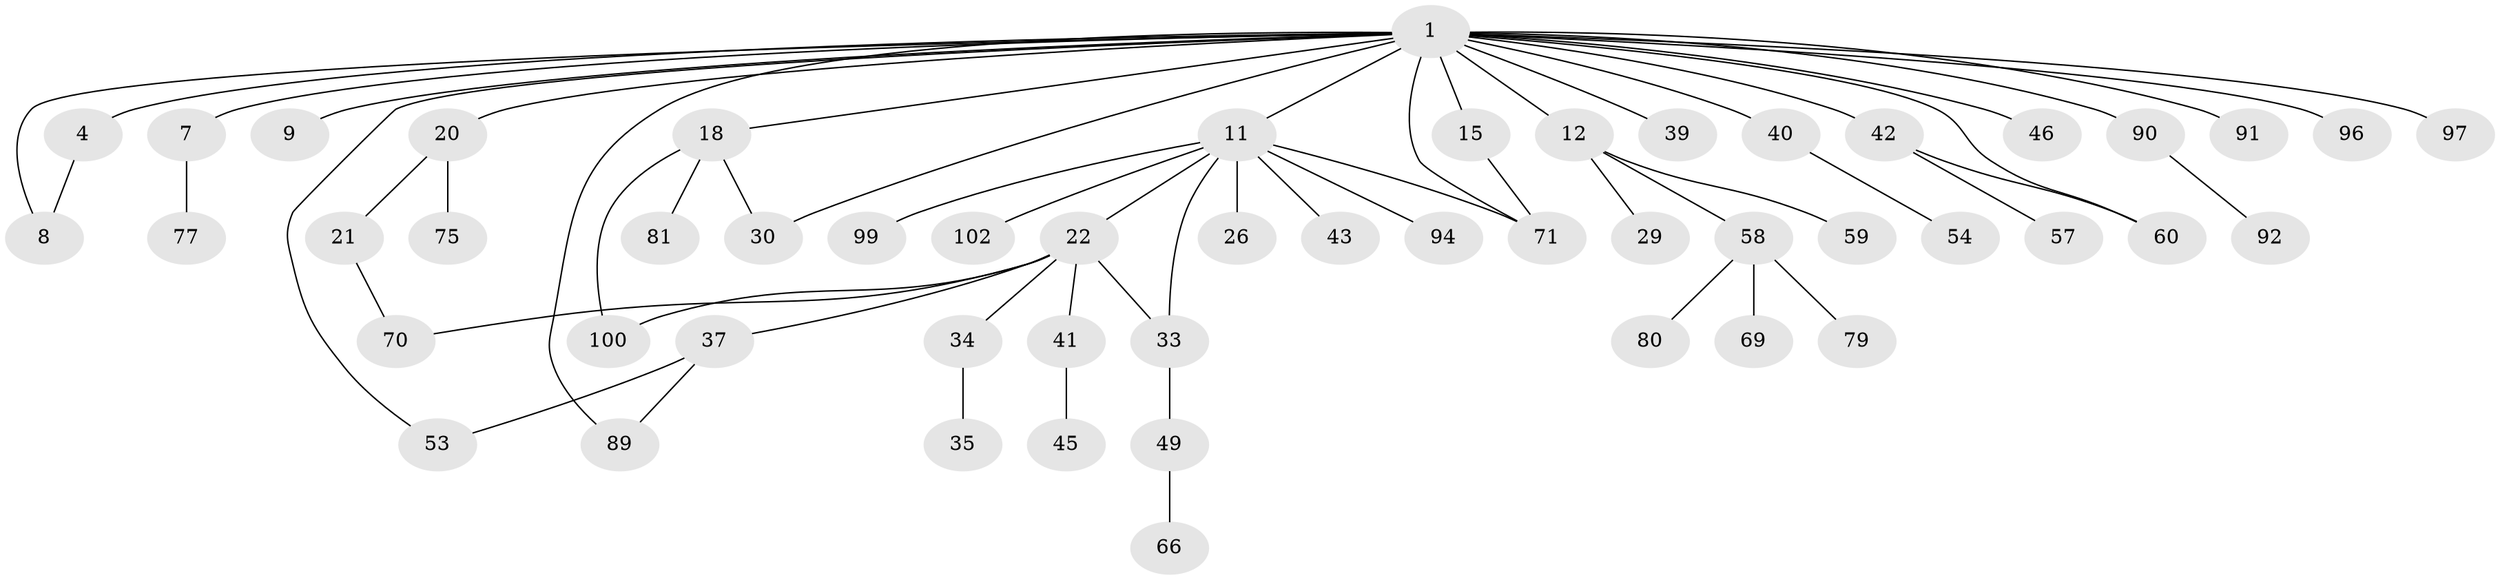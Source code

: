 // original degree distribution, {3: 0.18269230769230768, 4: 0.125, 5: 0.028846153846153848, 2: 0.3076923076923077, 6: 0.009615384615384616, 1: 0.34615384615384615}
// Generated by graph-tools (version 1.1) at 2025/13/03/09/25 04:13:28]
// undirected, 52 vertices, 61 edges
graph export_dot {
graph [start="1"]
  node [color=gray90,style=filled];
  1 [super="+6+2+3"];
  4;
  7 [super="+68"];
  8;
  9 [super="+17"];
  11 [super="+16+82+44+25"];
  12 [super="+19"];
  15 [super="+104"];
  18 [super="+76"];
  20 [super="+65"];
  21;
  22 [super="+56+24"];
  26;
  29 [super="+62"];
  30 [super="+38"];
  33;
  34 [super="+86"];
  35;
  37 [super="+85+98"];
  39 [super="+47+61"];
  40 [super="+74"];
  41;
  42 [super="+72+95"];
  43;
  45 [super="+48"];
  46;
  49 [super="+50"];
  53;
  54;
  57;
  58 [super="+67"];
  59;
  60 [super="+64"];
  66;
  69;
  70;
  71 [super="+73"];
  75;
  77 [super="+88"];
  79;
  80;
  81;
  89;
  90 [super="+93"];
  91;
  92;
  94;
  96;
  97;
  99;
  100;
  102 [super="+103"];
  1 -- 71;
  1 -- 89;
  1 -- 90;
  1 -- 60;
  1 -- 11;
  1 -- 46;
  1 -- 7;
  1 -- 4;
  1 -- 8;
  1 -- 9;
  1 -- 12;
  1 -- 15;
  1 -- 18;
  1 -- 20;
  1 -- 91;
  1 -- 30;
  1 -- 96;
  1 -- 97;
  1 -- 39;
  1 -- 40;
  1 -- 42;
  1 -- 53;
  4 -- 8;
  7 -- 77;
  11 -- 43;
  11 -- 26;
  11 -- 22;
  11 -- 99;
  11 -- 94;
  11 -- 33;
  11 -- 71;
  11 -- 102;
  12 -- 29;
  12 -- 58;
  12 -- 59;
  15 -- 71;
  18 -- 81;
  18 -- 100;
  18 -- 30;
  20 -- 21;
  20 -- 75;
  21 -- 70;
  22 -- 33 [weight=2];
  22 -- 34;
  22 -- 100;
  22 -- 37;
  22 -- 70;
  22 -- 41 [weight=2];
  33 -- 49;
  34 -- 35;
  37 -- 89;
  37 -- 53;
  40 -- 54;
  41 -- 45;
  42 -- 57;
  42 -- 60;
  49 -- 66;
  58 -- 69;
  58 -- 80;
  58 -- 79;
  90 -- 92;
}
